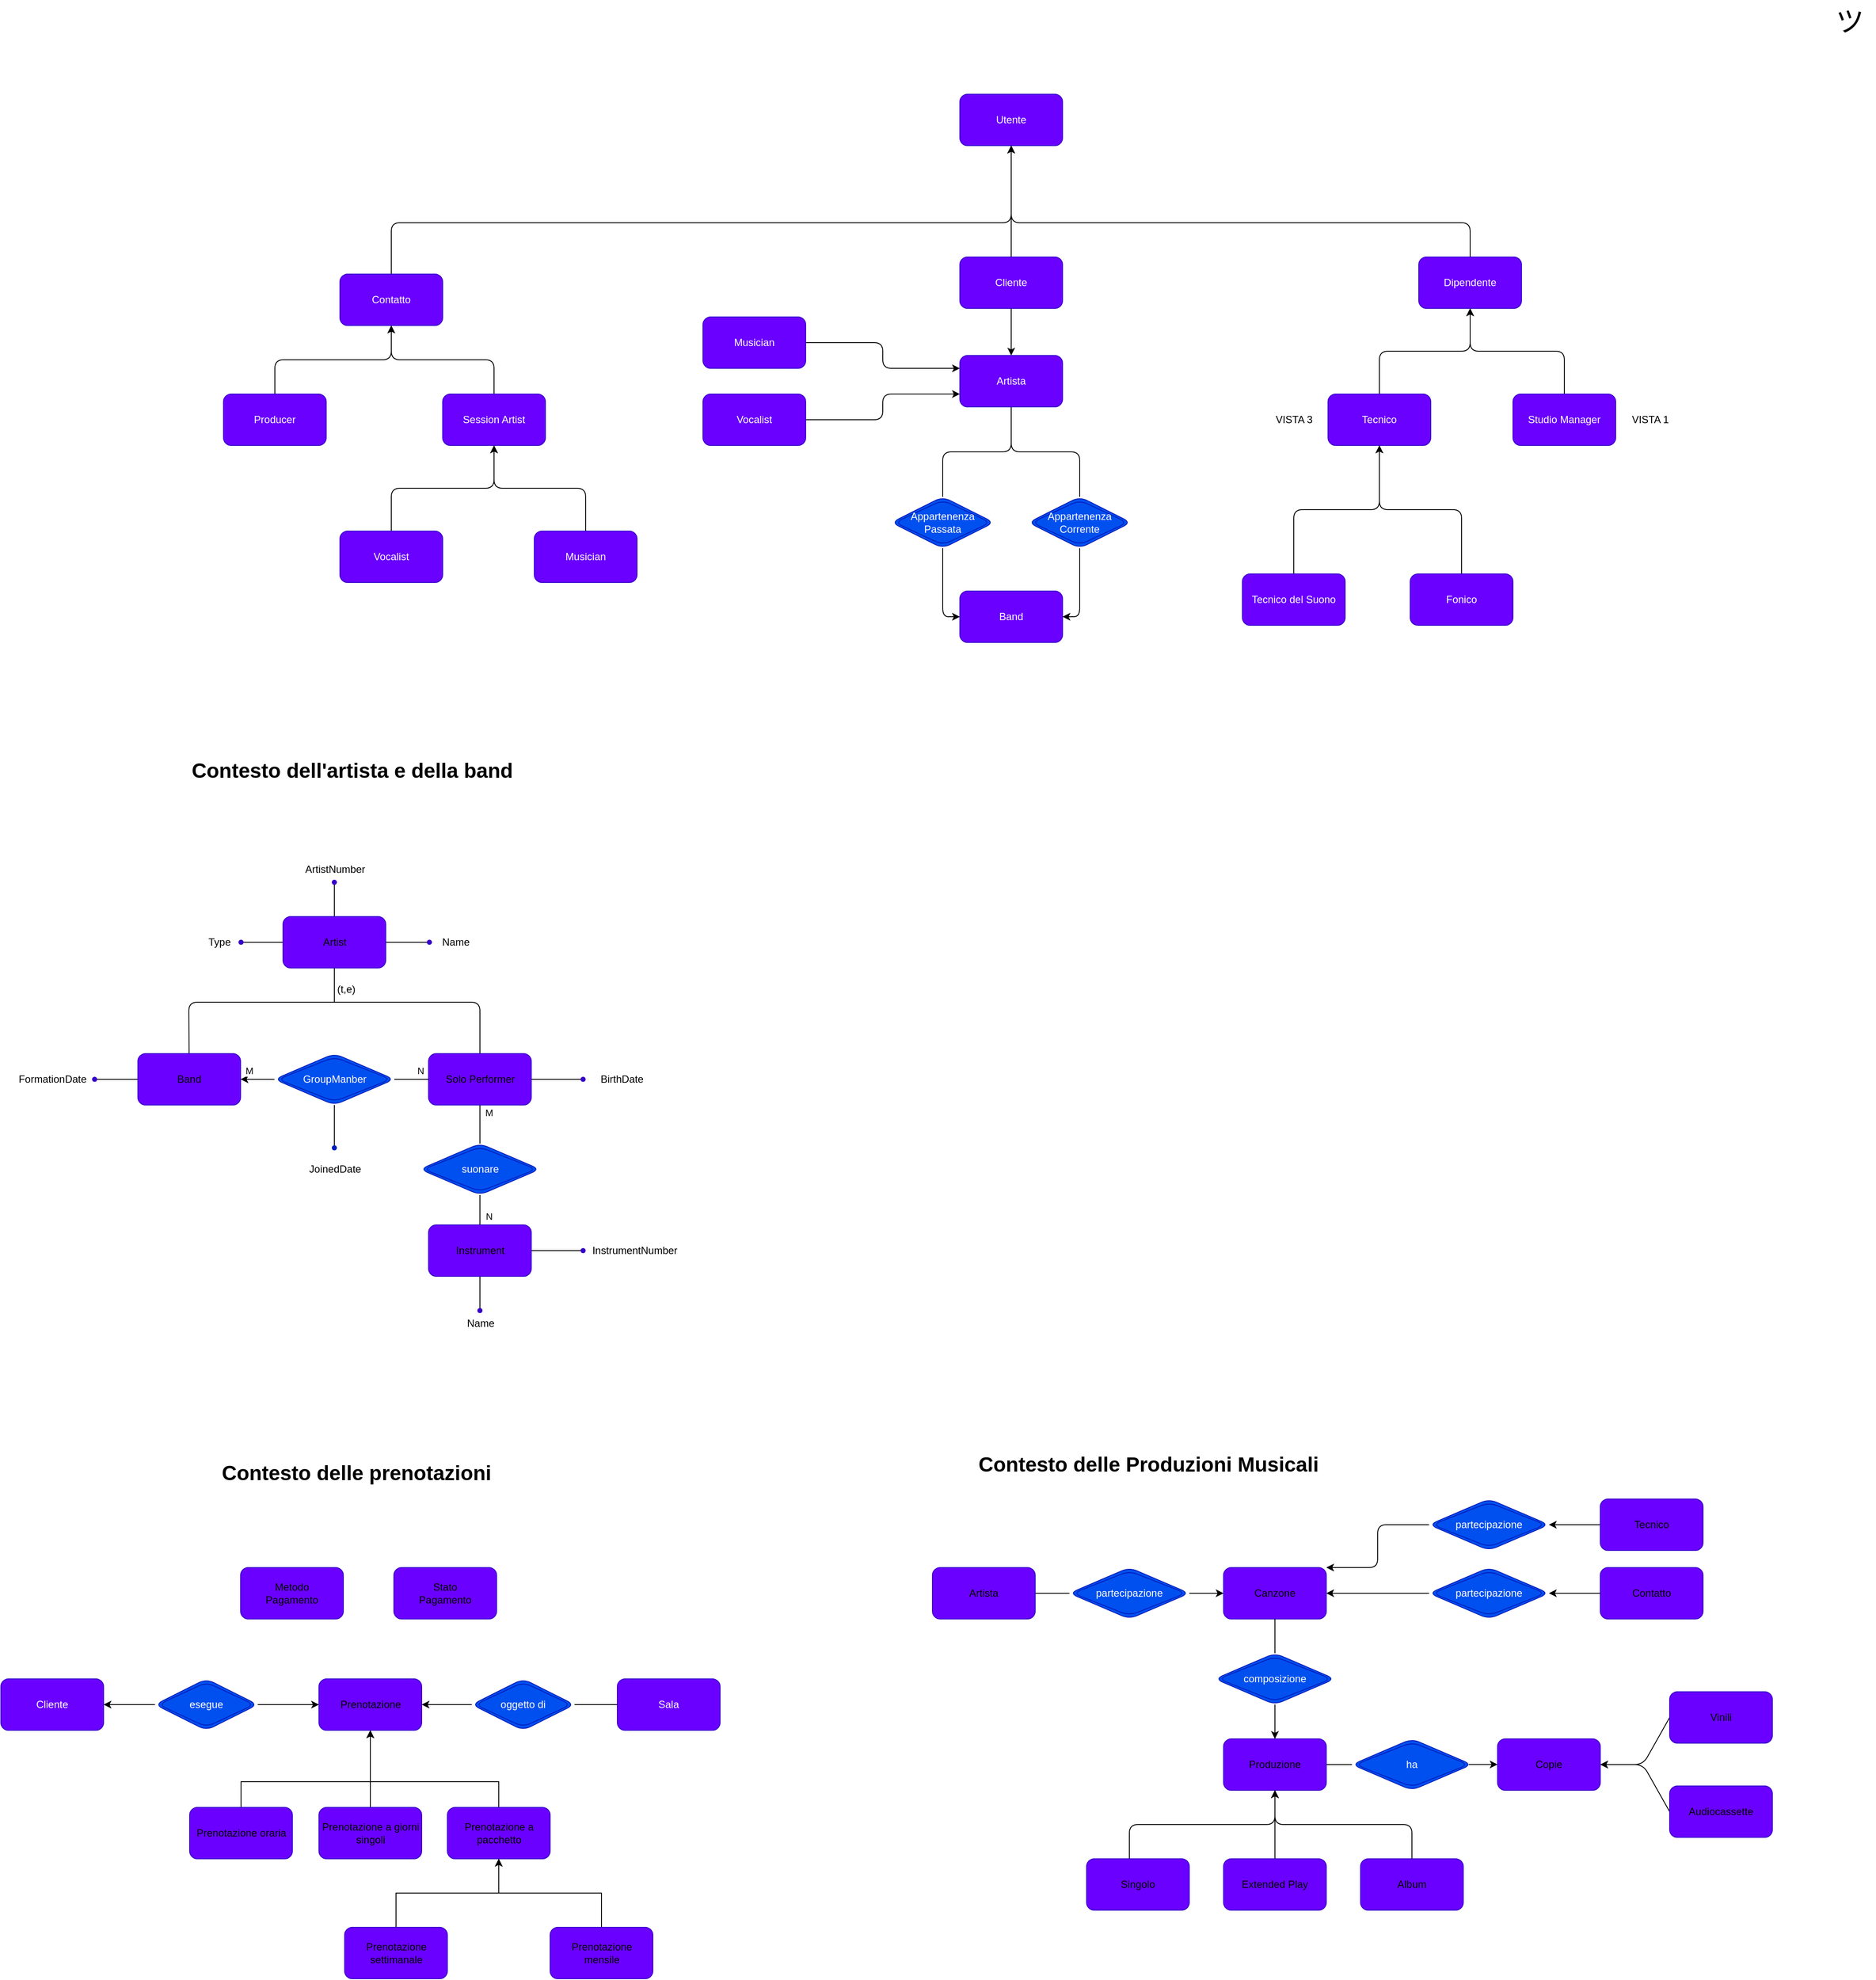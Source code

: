 <mxfile>
    <diagram name="Pagina-1" id="cASJgcRA1GZAY-W6Zr8W">
        <mxGraphModel dx="3501" dy="1636" grid="1" gridSize="10" guides="1" tooltips="1" connect="1" arrows="1" fold="1" page="1" pageScale="1" pageWidth="1169" pageHeight="827" background="none" math="0" shadow="0">
            <root>
                <mxCell id="0"/>
                <mxCell id="1" parent="0"/>
                <mxCell id="iPYovIgnLKDDGat7eZfa-45" style="edgeStyle=orthogonalEdgeStyle;rounded=1;orthogonalLoop=1;jettySize=auto;html=1;entryX=0.5;entryY=1;entryDx=0;entryDy=0;" parent="1" source="iPYovIgnLKDDGat7eZfa-1" target="iPYovIgnLKDDGat7eZfa-22" edge="1">
                    <mxGeometry relative="1" as="geometry"/>
                </mxCell>
                <mxCell id="iPYovIgnLKDDGat7eZfa-1" value="&lt;div&gt;Tecnico&lt;/div&gt;" style="rounded=1;whiteSpace=wrap;html=1;fillColor=#6a00ff;strokeColor=#3700CC;fontColor=#ffffff;" parent="1" vertex="1">
                    <mxGeometry x="530" y="460" width="120" height="60" as="geometry"/>
                </mxCell>
                <mxCell id="iPYovIgnLKDDGat7eZfa-47" style="edgeStyle=orthogonalEdgeStyle;rounded=1;orthogonalLoop=1;jettySize=auto;html=1;entryX=0.5;entryY=1;entryDx=0;entryDy=0;" parent="1" source="iPYovIgnLKDDGat7eZfa-3" target="iPYovIgnLKDDGat7eZfa-1" edge="1">
                    <mxGeometry relative="1" as="geometry"/>
                </mxCell>
                <mxCell id="iPYovIgnLKDDGat7eZfa-3" value="Tecnico del Suono" style="rounded=1;whiteSpace=wrap;html=1;fillColor=#6a00ff;strokeColor=#3700CC;fontColor=#ffffff;" parent="1" vertex="1">
                    <mxGeometry x="430" y="670" width="120" height="60" as="geometry"/>
                </mxCell>
                <mxCell id="iPYovIgnLKDDGat7eZfa-46" style="edgeStyle=orthogonalEdgeStyle;rounded=1;orthogonalLoop=1;jettySize=auto;html=1;entryX=0.5;entryY=1;entryDx=0;entryDy=0;" parent="1" source="iPYovIgnLKDDGat7eZfa-4" target="iPYovIgnLKDDGat7eZfa-1" edge="1">
                    <mxGeometry relative="1" as="geometry"/>
                </mxCell>
                <mxCell id="iPYovIgnLKDDGat7eZfa-4" value="&lt;div&gt;Fonico&lt;/div&gt;" style="rounded=1;whiteSpace=wrap;html=1;fillColor=#6a00ff;strokeColor=#3700CC;fontColor=#ffffff;" parent="1" vertex="1">
                    <mxGeometry x="626" y="670" width="120" height="60" as="geometry"/>
                </mxCell>
                <mxCell id="iPYovIgnLKDDGat7eZfa-5" value="Utente" style="rounded=1;whiteSpace=wrap;html=1;fillColor=#6a00ff;strokeColor=#3700CC;fontColor=#ffffff;" parent="1" vertex="1">
                    <mxGeometry x="100" y="110" width="120" height="60" as="geometry"/>
                </mxCell>
                <mxCell id="iPYovIgnLKDDGat7eZfa-127" style="edgeStyle=orthogonalEdgeStyle;rounded=1;orthogonalLoop=1;jettySize=auto;html=1;entryX=0.5;entryY=1;entryDx=0;entryDy=0;" parent="1" source="iPYovIgnLKDDGat7eZfa-7" target="iPYovIgnLKDDGat7eZfa-125" edge="1">
                    <mxGeometry relative="1" as="geometry"/>
                </mxCell>
                <mxCell id="iPYovIgnLKDDGat7eZfa-7" value="Musician" style="rounded=1;whiteSpace=wrap;html=1;fillColor=#6a00ff;strokeColor=#3700CC;fontColor=#ffffff;" parent="1" vertex="1">
                    <mxGeometry x="-397" y="620" width="120" height="60" as="geometry"/>
                </mxCell>
                <mxCell id="iPYovIgnLKDDGat7eZfa-44" style="edgeStyle=orthogonalEdgeStyle;rounded=1;orthogonalLoop=1;jettySize=auto;html=1;entryX=0.5;entryY=1;entryDx=0;entryDy=0;" parent="1" source="iPYovIgnLKDDGat7eZfa-20" target="iPYovIgnLKDDGat7eZfa-22" edge="1">
                    <mxGeometry relative="1" as="geometry"/>
                </mxCell>
                <mxCell id="iPYovIgnLKDDGat7eZfa-20" value="Studio Manager" style="rounded=1;whiteSpace=wrap;html=1;fillColor=#6a00ff;strokeColor=#3700CC;fontColor=#ffffff;" parent="1" vertex="1">
                    <mxGeometry x="746" y="460" width="120" height="60" as="geometry"/>
                </mxCell>
                <mxCell id="iPYovIgnLKDDGat7eZfa-41" style="edgeStyle=orthogonalEdgeStyle;rounded=1;orthogonalLoop=1;jettySize=auto;html=1;entryX=0.5;entryY=1;entryDx=0;entryDy=0;" parent="1" source="iPYovIgnLKDDGat7eZfa-22" target="iPYovIgnLKDDGat7eZfa-5" edge="1">
                    <mxGeometry relative="1" as="geometry">
                        <Array as="points">
                            <mxPoint x="580" y="260"/>
                            <mxPoint x="160" y="260"/>
                            <mxPoint x="160" y="170"/>
                        </Array>
                    </mxGeometry>
                </mxCell>
                <mxCell id="iPYovIgnLKDDGat7eZfa-22" value="Dipendente" style="rounded=1;whiteSpace=wrap;html=1;fillColor=#6a00ff;strokeColor=#3700CC;fontColor=#ffffff;" parent="1" vertex="1">
                    <mxGeometry x="636" y="300" width="120" height="60" as="geometry"/>
                </mxCell>
                <mxCell id="iPYovIgnLKDDGat7eZfa-116" style="edgeStyle=orthogonalEdgeStyle;rounded=1;orthogonalLoop=1;jettySize=auto;html=1;entryX=0.5;entryY=1;entryDx=0;entryDy=0;" parent="1" source="iPYovIgnLKDDGat7eZfa-23" target="iPYovIgnLKDDGat7eZfa-94" edge="1">
                    <mxGeometry relative="1" as="geometry">
                        <Array as="points">
                            <mxPoint x="-700" y="420"/>
                            <mxPoint x="-564" y="420"/>
                        </Array>
                    </mxGeometry>
                </mxCell>
                <mxCell id="iPYovIgnLKDDGat7eZfa-23" value="Producer" style="rounded=1;whiteSpace=wrap;html=1;fillColor=#6a00ff;strokeColor=#3700CC;fontColor=#ffffff;" parent="1" vertex="1">
                    <mxGeometry x="-760" y="460" width="120" height="60" as="geometry"/>
                </mxCell>
                <mxCell id="iPYovIgnLKDDGat7eZfa-105" style="edgeStyle=orthogonalEdgeStyle;rounded=1;orthogonalLoop=1;jettySize=auto;html=1;" parent="1" source="iPYovIgnLKDDGat7eZfa-58" edge="1">
                    <mxGeometry relative="1" as="geometry">
                        <mxPoint x="160" y="170" as="targetPoint"/>
                    </mxGeometry>
                </mxCell>
                <mxCell id="iPYovIgnLKDDGat7eZfa-145" style="edgeStyle=orthogonalEdgeStyle;rounded=1;orthogonalLoop=1;jettySize=auto;html=1;entryX=0.5;entryY=0;entryDx=0;entryDy=0;" parent="1" source="iPYovIgnLKDDGat7eZfa-58" target="iPYovIgnLKDDGat7eZfa-134" edge="1">
                    <mxGeometry relative="1" as="geometry"/>
                </mxCell>
                <mxCell id="iPYovIgnLKDDGat7eZfa-58" value="Cliente" style="rounded=1;whiteSpace=wrap;html=1;fillColor=#6a00ff;strokeColor=#3700CC;fontColor=#ffffff;" parent="1" vertex="1">
                    <mxGeometry x="100" y="300" width="120" height="60" as="geometry"/>
                </mxCell>
                <mxCell id="iPYovIgnLKDDGat7eZfa-72" value="VISTA 1" style="text;html=1;align=center;verticalAlign=middle;resizable=0;points=[];autosize=1;strokeColor=none;fillColor=none;rounded=1;" parent="1" vertex="1">
                    <mxGeometry x="876" y="475" width="60" height="30" as="geometry"/>
                </mxCell>
                <mxCell id="iPYovIgnLKDDGat7eZfa-74" value="VISTA 3" style="text;html=1;align=center;verticalAlign=middle;resizable=0;points=[];autosize=1;strokeColor=none;fillColor=none;rounded=1;" parent="1" vertex="1">
                    <mxGeometry x="460" y="475" width="60" height="30" as="geometry"/>
                </mxCell>
                <mxCell id="iPYovIgnLKDDGat7eZfa-106" style="edgeStyle=orthogonalEdgeStyle;rounded=1;orthogonalLoop=1;jettySize=auto;html=1;entryX=0.5;entryY=1;entryDx=0;entryDy=0;exitX=0.5;exitY=0;exitDx=0;exitDy=0;" parent="1" source="iPYovIgnLKDDGat7eZfa-94" target="iPYovIgnLKDDGat7eZfa-5" edge="1">
                    <mxGeometry relative="1" as="geometry">
                        <Array as="points">
                            <mxPoint x="-564" y="260"/>
                            <mxPoint x="160" y="260"/>
                        </Array>
                    </mxGeometry>
                </mxCell>
                <mxCell id="iPYovIgnLKDDGat7eZfa-94" value="Contatto" style="rounded=1;whiteSpace=wrap;html=1;fillColor=#6a00ff;strokeColor=#3700CC;fontColor=#ffffff;" parent="1" vertex="1">
                    <mxGeometry x="-624" y="320" width="120" height="60" as="geometry"/>
                </mxCell>
                <mxCell id="iPYovIgnLKDDGat7eZfa-128" style="edgeStyle=orthogonalEdgeStyle;rounded=1;orthogonalLoop=1;jettySize=auto;html=1;entryX=0.5;entryY=1;entryDx=0;entryDy=0;" parent="1" source="iPYovIgnLKDDGat7eZfa-96" target="iPYovIgnLKDDGat7eZfa-125" edge="1">
                    <mxGeometry relative="1" as="geometry"/>
                </mxCell>
                <mxCell id="iPYovIgnLKDDGat7eZfa-96" value="Vocalist" style="rounded=1;whiteSpace=wrap;html=1;fillColor=#6a00ff;strokeColor=#3700CC;fontColor=#ffffff;" parent="1" vertex="1">
                    <mxGeometry x="-624" y="620" width="120" height="60" as="geometry"/>
                </mxCell>
                <mxCell id="iPYovIgnLKDDGat7eZfa-126" style="edgeStyle=orthogonalEdgeStyle;rounded=1;orthogonalLoop=1;jettySize=auto;html=1;entryX=0.5;entryY=1;entryDx=0;entryDy=0;" parent="1" source="iPYovIgnLKDDGat7eZfa-125" target="iPYovIgnLKDDGat7eZfa-94" edge="1">
                    <mxGeometry relative="1" as="geometry">
                        <Array as="points">
                            <mxPoint x="-444" y="420"/>
                            <mxPoint x="-564" y="420"/>
                        </Array>
                    </mxGeometry>
                </mxCell>
                <mxCell id="iPYovIgnLKDDGat7eZfa-125" value="Session Artist" style="rounded=1;whiteSpace=wrap;html=1;fillColor=#6a00ff;strokeColor=#3700CC;fontColor=#ffffff;" parent="1" vertex="1">
                    <mxGeometry x="-504" y="460" width="120" height="60" as="geometry"/>
                </mxCell>
                <mxCell id="zni9r8m3CKPHGTrBn69Q-5" style="edgeStyle=orthogonalEdgeStyle;rounded=1;orthogonalLoop=1;jettySize=auto;html=1;entryX=0;entryY=0.25;entryDx=0;entryDy=0;" parent="1" source="iPYovIgnLKDDGat7eZfa-131" target="iPYovIgnLKDDGat7eZfa-134" edge="1">
                    <mxGeometry relative="1" as="geometry"/>
                </mxCell>
                <mxCell id="iPYovIgnLKDDGat7eZfa-131" value="Musician" style="rounded=1;whiteSpace=wrap;html=1;fillColor=#6a00ff;strokeColor=#3700CC;fontColor=#ffffff;" parent="1" vertex="1">
                    <mxGeometry x="-200" y="370" width="120" height="60" as="geometry"/>
                </mxCell>
                <mxCell id="zni9r8m3CKPHGTrBn69Q-9" style="edgeStyle=orthogonalEdgeStyle;rounded=1;orthogonalLoop=1;jettySize=auto;html=1;exitX=0.5;exitY=1;exitDx=0;exitDy=0;entryX=0.5;entryY=0;entryDx=0;entryDy=0;strokeColor=default;endArrow=none;endFill=0;" parent="1" source="iPYovIgnLKDDGat7eZfa-134" target="iPYovIgnLKDDGat7eZfa-142" edge="1">
                    <mxGeometry relative="1" as="geometry"/>
                </mxCell>
                <mxCell id="zni9r8m3CKPHGTrBn69Q-11" style="edgeStyle=orthogonalEdgeStyle;rounded=1;orthogonalLoop=1;jettySize=auto;html=1;entryX=0.5;entryY=0;entryDx=0;entryDy=0;endArrow=none;endFill=0;" parent="1" source="iPYovIgnLKDDGat7eZfa-134" target="iPYovIgnLKDDGat7eZfa-137" edge="1">
                    <mxGeometry relative="1" as="geometry"/>
                </mxCell>
                <mxCell id="iPYovIgnLKDDGat7eZfa-134" value="Artista" style="rounded=1;whiteSpace=wrap;html=1;fillColor=#6a00ff;strokeColor=#3700CC;fontColor=#ffffff;" parent="1" vertex="1">
                    <mxGeometry x="100" y="415" width="120" height="60" as="geometry"/>
                </mxCell>
                <mxCell id="iPYovIgnLKDDGat7eZfa-136" value="Band" style="rounded=1;whiteSpace=wrap;html=1;fillColor=#6a00ff;strokeColor=#3700CC;fontColor=#ffffff;" parent="1" vertex="1">
                    <mxGeometry x="100" y="690" width="120" height="60" as="geometry"/>
                </mxCell>
                <mxCell id="iPYovIgnLKDDGat7eZfa-139" style="edgeStyle=orthogonalEdgeStyle;rounded=1;orthogonalLoop=1;jettySize=auto;html=1;entryX=1;entryY=0.5;entryDx=0;entryDy=0;" parent="1" source="iPYovIgnLKDDGat7eZfa-137" target="iPYovIgnLKDDGat7eZfa-136" edge="1">
                    <mxGeometry relative="1" as="geometry"/>
                </mxCell>
                <mxCell id="iPYovIgnLKDDGat7eZfa-137" value="Appartenenza Corrente" style="shape=rhombus;double=1;perimeter=rhombusPerimeter;whiteSpace=wrap;html=1;align=center;rounded=1;fillColor=#0050ef;fontColor=#ffffff;strokeColor=#001DBC;" parent="1" vertex="1">
                    <mxGeometry x="180" y="580" width="120" height="60" as="geometry"/>
                </mxCell>
                <mxCell id="iPYovIgnLKDDGat7eZfa-141" style="edgeStyle=orthogonalEdgeStyle;rounded=1;orthogonalLoop=1;jettySize=auto;html=1;entryX=0;entryY=0.5;entryDx=0;entryDy=0;" parent="1" source="iPYovIgnLKDDGat7eZfa-142" target="iPYovIgnLKDDGat7eZfa-136" edge="1">
                    <mxGeometry relative="1" as="geometry">
                        <mxPoint x="80" y="710" as="targetPoint"/>
                    </mxGeometry>
                </mxCell>
                <mxCell id="iPYovIgnLKDDGat7eZfa-142" value="Appartenenza Passata" style="shape=rhombus;double=1;perimeter=rhombusPerimeter;whiteSpace=wrap;html=1;align=center;rounded=1;fillColor=#0050ef;fontColor=#ffffff;strokeColor=#001DBC;" parent="1" vertex="1">
                    <mxGeometry x="20" y="580" width="120" height="60" as="geometry"/>
                </mxCell>
                <mxCell id="zni9r8m3CKPHGTrBn69Q-6" style="edgeStyle=orthogonalEdgeStyle;rounded=1;orthogonalLoop=1;jettySize=auto;html=1;entryX=0;entryY=0.75;entryDx=0;entryDy=0;" parent="1" source="zni9r8m3CKPHGTrBn69Q-2" target="iPYovIgnLKDDGat7eZfa-134" edge="1">
                    <mxGeometry relative="1" as="geometry"/>
                </mxCell>
                <mxCell id="zni9r8m3CKPHGTrBn69Q-2" value="Vocalist" style="rounded=1;whiteSpace=wrap;html=1;fillColor=#6a00ff;strokeColor=#3700CC;fontColor=#ffffff;" parent="1" vertex="1">
                    <mxGeometry x="-200" y="460" width="120" height="60" as="geometry"/>
                </mxCell>
                <mxCell id="196" style="edgeStyle=none;html=1;startArrow=none;startFill=0;endArrow=none;endFill=0;" parent="1" source="179" edge="1">
                    <mxGeometry relative="1" as="geometry">
                        <mxPoint x="-630.5" y="1170" as="targetPoint"/>
                    </mxGeometry>
                </mxCell>
                <mxCell id="373" value="" style="edgeStyle=none;html=1;endArrow=none;endFill=0;" parent="1" source="179" target="372" edge="1">
                    <mxGeometry relative="1" as="geometry"/>
                </mxCell>
                <mxCell id="376" value="" style="edgeStyle=none;html=1;endArrow=none;endFill=0;" parent="1" source="179" target="375" edge="1">
                    <mxGeometry relative="1" as="geometry"/>
                </mxCell>
                <mxCell id="381" value="" style="edgeStyle=none;html=1;endArrow=none;endFill=0;" parent="1" source="179" target="380" edge="1">
                    <mxGeometry relative="1" as="geometry"/>
                </mxCell>
                <mxCell id="179" value="Artist" style="rounded=1;whiteSpace=wrap;html=1;fillColor=#6a00ff;strokeColor=#3700CC;" parent="1" vertex="1">
                    <mxGeometry x="-690.5" y="1070" width="120" height="60" as="geometry"/>
                </mxCell>
                <mxCell id="193" style="edgeStyle=none;html=1;startArrow=none;startFill=0;endArrow=none;endFill=0;entryX=0.5;entryY=0;entryDx=0;entryDy=0;" parent="1" source="180" target="181" edge="1">
                    <mxGeometry relative="1" as="geometry">
                        <mxPoint x="-430.5" y="1170" as="targetPoint"/>
                        <Array as="points">
                            <mxPoint x="-800.5" y="1170"/>
                            <mxPoint x="-630.5" y="1170"/>
                            <mxPoint x="-460.5" y="1170"/>
                        </Array>
                    </mxGeometry>
                </mxCell>
                <mxCell id="200" value="" style="edgeStyle=none;html=1;startArrow=none;startFill=0;endArrow=none;endFill=0;" parent="1" source="180" target="199" edge="1">
                    <mxGeometry relative="1" as="geometry"/>
                </mxCell>
                <mxCell id="180" value="Band" style="rounded=1;whiteSpace=wrap;html=1;fillColor=#6a00ff;strokeColor=#3700CC;" parent="1" vertex="1">
                    <mxGeometry x="-860" y="1230" width="120" height="60" as="geometry"/>
                </mxCell>
                <mxCell id="206" value="" style="edgeStyle=none;html=1;startArrow=none;startFill=0;endArrow=none;endFill=0;" parent="1" source="181" target="205" edge="1">
                    <mxGeometry relative="1" as="geometry"/>
                </mxCell>
                <mxCell id="209" style="edgeStyle=none;html=1;entryX=0.5;entryY=0;entryDx=0;entryDy=0;startArrow=none;startFill=0;endArrow=none;endFill=0;" parent="1" source="181" target="208" edge="1">
                    <mxGeometry relative="1" as="geometry"/>
                </mxCell>
                <mxCell id="365" value="M" style="edgeLabel;html=1;align=center;verticalAlign=middle;resizable=0;points=[];" parent="209" connectable="0" vertex="1">
                    <mxGeometry x="-0.613" y="-2" relative="1" as="geometry">
                        <mxPoint x="12" as="offset"/>
                    </mxGeometry>
                </mxCell>
                <mxCell id="181" value="Solo Performer" style="rounded=1;whiteSpace=wrap;html=1;fillColor=#6a00ff;strokeColor=#3700CC;" parent="1" vertex="1">
                    <mxGeometry x="-520.5" y="1230" width="120" height="60" as="geometry"/>
                </mxCell>
                <mxCell id="184" value="" style="edgeStyle=none;html=1;" parent="1" source="182" target="180" edge="1">
                    <mxGeometry relative="1" as="geometry"/>
                </mxCell>
                <mxCell id="354" value="M" style="edgeLabel;html=1;align=center;verticalAlign=middle;resizable=0;points=[];" parent="184" connectable="0" vertex="1">
                    <mxGeometry x="0.413" relative="1" as="geometry">
                        <mxPoint x="-2" y="-10" as="offset"/>
                    </mxGeometry>
                </mxCell>
                <mxCell id="189" value="" style="edgeStyle=none;html=1;startArrow=none;startFill=0;endArrow=none;endFill=0;" parent="1" source="182" target="181" edge="1">
                    <mxGeometry relative="1" as="geometry"/>
                </mxCell>
                <mxCell id="355" value="N" style="edgeLabel;html=1;align=center;verticalAlign=middle;resizable=0;points=[];" parent="189" connectable="0" vertex="1">
                    <mxGeometry x="0.169" relative="1" as="geometry">
                        <mxPoint x="7" y="-10" as="offset"/>
                    </mxGeometry>
                </mxCell>
                <mxCell id="203" value="" style="edgeStyle=none;html=1;startArrow=none;startFill=0;endArrow=none;endFill=0;" parent="1" source="182" target="202" edge="1">
                    <mxGeometry relative="1" as="geometry"/>
                </mxCell>
                <mxCell id="182" value="GroupManber" style="shape=rhombus;double=1;perimeter=rhombusPerimeter;whiteSpace=wrap;html=1;align=center;rounded=1;fillColor=#0050ef;fontColor=#ffffff;strokeColor=#001DBC;" parent="1" vertex="1">
                    <mxGeometry x="-700.5" y="1230" width="140" height="60" as="geometry"/>
                </mxCell>
                <mxCell id="199" value="" style="shape=waypoint;size=6;pointerEvents=1;points=[];fillColor=#6a00ff;resizable=0;rotatable=0;perimeter=centerPerimeter;snapToPoint=1;strokeColor=#3700CC;rounded=1;" parent="1" vertex="1">
                    <mxGeometry x="-920.5" y="1250" width="20" height="20" as="geometry"/>
                </mxCell>
                <mxCell id="201" value="FormationDate" style="text;html=1;align=center;verticalAlign=middle;resizable=0;points=[];autosize=1;strokeColor=none;fillColor=none;" parent="1" vertex="1">
                    <mxGeometry x="-1010" y="1245" width="100" height="30" as="geometry"/>
                </mxCell>
                <mxCell id="202" value="" style="shape=waypoint;size=6;pointerEvents=1;points=[];fillColor=#0050ef;resizable=0;rotatable=0;perimeter=centerPerimeter;snapToPoint=1;strokeColor=#001DBC;fontColor=#ffffff;rounded=1;" parent="1" vertex="1">
                    <mxGeometry x="-640.5" y="1330" width="20" height="20" as="geometry"/>
                </mxCell>
                <mxCell id="204" value="JoinedDate" style="text;html=1;align=center;verticalAlign=middle;resizable=0;points=[];autosize=1;strokeColor=none;fillColor=none;" parent="1" vertex="1">
                    <mxGeometry x="-670.5" y="1350" width="80" height="30" as="geometry"/>
                </mxCell>
                <mxCell id="205" value="" style="shape=waypoint;size=6;pointerEvents=1;points=[];fillColor=#6a00ff;resizable=0;rotatable=0;perimeter=centerPerimeter;snapToPoint=1;strokeColor=#3700CC;rounded=1;" parent="1" vertex="1">
                    <mxGeometry x="-350" y="1250" width="20" height="20" as="geometry"/>
                </mxCell>
                <mxCell id="207" value="BirthDate" style="text;html=1;align=center;verticalAlign=middle;resizable=0;points=[];autosize=1;strokeColor=none;fillColor=none;" parent="1" vertex="1">
                    <mxGeometry x="-330" y="1245" width="70" height="30" as="geometry"/>
                </mxCell>
                <mxCell id="211" value="" style="edgeStyle=none;html=1;startArrow=none;startFill=0;endArrow=none;endFill=0;" parent="1" source="208" target="210" edge="1">
                    <mxGeometry relative="1" as="geometry"/>
                </mxCell>
                <mxCell id="366" value="N" style="edgeLabel;html=1;align=center;verticalAlign=middle;resizable=0;points=[];" parent="211" connectable="0" vertex="1">
                    <mxGeometry x="-0.385" y="-2" relative="1" as="geometry">
                        <mxPoint x="12" y="14" as="offset"/>
                    </mxGeometry>
                </mxCell>
                <mxCell id="208" value="suonare" style="shape=rhombus;double=1;perimeter=rhombusPerimeter;whiteSpace=wrap;html=1;align=center;rounded=1;fillColor=#0050ef;fontColor=#ffffff;strokeColor=#001DBC;" parent="1" vertex="1">
                    <mxGeometry x="-530.5" y="1335" width="140" height="60" as="geometry"/>
                </mxCell>
                <mxCell id="215" value="" style="edgeStyle=none;html=1;startArrow=none;startFill=0;endArrow=none;endFill=0;" parent="1" source="210" target="214" edge="1">
                    <mxGeometry relative="1" as="geometry"/>
                </mxCell>
                <mxCell id="218" value="" style="edgeStyle=none;html=1;startArrow=none;startFill=0;endArrow=none;endFill=0;" parent="1" source="210" target="217" edge="1">
                    <mxGeometry relative="1" as="geometry"/>
                </mxCell>
                <mxCell id="210" value="Instrument" style="rounded=1;whiteSpace=wrap;html=1;fillColor=#6a00ff;strokeColor=#3700CC;" parent="1" vertex="1">
                    <mxGeometry x="-520.5" y="1430" width="120" height="60" as="geometry"/>
                </mxCell>
                <mxCell id="214" value="" style="shape=waypoint;size=6;pointerEvents=1;points=[];fillColor=#6a00ff;resizable=0;rotatable=0;perimeter=centerPerimeter;snapToPoint=1;strokeColor=#3700CC;rounded=1;" parent="1" vertex="1">
                    <mxGeometry x="-470.5" y="1520" width="20" height="20" as="geometry"/>
                </mxCell>
                <mxCell id="216" value="Name" style="text;html=1;align=center;verticalAlign=middle;resizable=0;points=[];autosize=1;strokeColor=none;fillColor=none;" parent="1" vertex="1">
                    <mxGeometry x="-490.5" y="1530" width="60" height="30" as="geometry"/>
                </mxCell>
                <mxCell id="217" value="" style="shape=waypoint;size=6;pointerEvents=1;points=[];fillColor=#6a00ff;resizable=0;rotatable=0;perimeter=centerPerimeter;snapToPoint=1;strokeColor=#3700CC;rounded=1;" parent="1" vertex="1">
                    <mxGeometry x="-350" y="1450" width="20" height="20" as="geometry"/>
                </mxCell>
                <mxCell id="264" value="InstrumentNumber" style="text;html=1;align=center;verticalAlign=middle;resizable=0;points=[];autosize=1;strokeColor=none;fillColor=none;" parent="1" vertex="1">
                    <mxGeometry x="-340" y="1445" width="120" height="30" as="geometry"/>
                </mxCell>
                <mxCell id="270" style="html=1;startArrow=none;startFill=0;endArrow=none;endFill=0;entryX=0.5;entryY=0;entryDx=0;entryDy=0;" parent="1" target="181" edge="1">
                    <mxGeometry relative="1" as="geometry">
                        <mxPoint x="-460.5" y="1230" as="targetPoint"/>
                        <mxPoint x="-460" y="1230" as="sourcePoint"/>
                    </mxGeometry>
                </mxCell>
                <mxCell id="301" style="edgeStyle=orthogonalEdgeStyle;rounded=0;html=1;endArrow=classic;endFill=1;" parent="1" source="302" edge="1">
                    <mxGeometry relative="1" as="geometry">
                        <mxPoint x="-588.5" y="2020" as="targetPoint"/>
                        <Array as="points">
                            <mxPoint x="-739" y="2080"/>
                            <mxPoint x="-588" y="2080"/>
                        </Array>
                    </mxGeometry>
                </mxCell>
                <mxCell id="302" value="Prenotazione oraria" style="rounded=1;whiteSpace=wrap;html=1;fillColor=#6a00ff;strokeColor=#3700CC;" parent="1" vertex="1">
                    <mxGeometry x="-799.5" y="2110" width="120" height="60" as="geometry"/>
                </mxCell>
                <mxCell id="303" style="edgeStyle=orthogonalEdgeStyle;rounded=0;html=1;entryX=0.5;entryY=1;entryDx=0;entryDy=0;endArrow=classic;endFill=1;" parent="1" source="304" target="300" edge="1">
                    <mxGeometry relative="1" as="geometry"/>
                </mxCell>
                <mxCell id="304" value="Prenotazione a giorni singoli" style="rounded=1;whiteSpace=wrap;html=1;fillColor=#6a00ff;strokeColor=#3700CC;" parent="1" vertex="1">
                    <mxGeometry x="-648.5" y="2110" width="120" height="60" as="geometry"/>
                </mxCell>
                <mxCell id="305" style="edgeStyle=orthogonalEdgeStyle;rounded=0;html=1;endArrow=classic;endFill=1;" parent="1" source="306" edge="1">
                    <mxGeometry relative="1" as="geometry">
                        <mxPoint x="-588.5" y="2020" as="targetPoint"/>
                        <Array as="points">
                            <mxPoint x="-438.5" y="2080"/>
                            <mxPoint x="-588.5" y="2080"/>
                        </Array>
                    </mxGeometry>
                </mxCell>
                <mxCell id="306" value="Prenotazione a pacchetto" style="rounded=1;whiteSpace=wrap;html=1;fillColor=#6a00ff;strokeColor=#3700CC;" parent="1" vertex="1">
                    <mxGeometry x="-498.5" y="2110" width="120" height="60" as="geometry"/>
                </mxCell>
                <mxCell id="307" style="edgeStyle=orthogonalEdgeStyle;rounded=0;html=1;entryX=0.5;entryY=1;entryDx=0;entryDy=0;endArrow=classic;endFill=1;" parent="1" source="308" target="306" edge="1">
                    <mxGeometry relative="1" as="geometry"/>
                </mxCell>
                <mxCell id="308" value="Prenotazione&lt;br&gt;settimanale" style="rounded=1;whiteSpace=wrap;html=1;fillColor=#6a00ff;strokeColor=#3700CC;" parent="1" vertex="1">
                    <mxGeometry x="-618.5" y="2250" width="120" height="60" as="geometry"/>
                </mxCell>
                <mxCell id="309" style="edgeStyle=orthogonalEdgeStyle;rounded=0;html=1;entryX=0.5;entryY=1;entryDx=0;entryDy=0;endArrow=classic;endFill=1;" parent="1" source="310" target="306" edge="1">
                    <mxGeometry relative="1" as="geometry"/>
                </mxCell>
                <mxCell id="310" value="Prenotazione&lt;br&gt;mensile" style="rounded=1;whiteSpace=wrap;html=1;fillColor=#6a00ff;strokeColor=#3700CC;" parent="1" vertex="1">
                    <mxGeometry x="-378.5" y="2250" width="120" height="60" as="geometry"/>
                </mxCell>
                <mxCell id="311" value="Cliente" style="rounded=1;whiteSpace=wrap;html=1;fillColor=#6a00ff;strokeColor=#3700CC;fontColor=#ffffff;" parent="1" vertex="1">
                    <mxGeometry x="-1020" y="1960" width="120" height="60" as="geometry"/>
                </mxCell>
                <mxCell id="312" value="" style="edgeStyle=orthogonalEdgeStyle;html=1;" parent="1" source="314" target="311" edge="1">
                    <mxGeometry relative="1" as="geometry"/>
                </mxCell>
                <mxCell id="313" value="" style="edgeStyle=orthogonalEdgeStyle;html=1;" parent="1" source="314" target="300" edge="1">
                    <mxGeometry relative="1" as="geometry"/>
                </mxCell>
                <mxCell id="314" value="esegue" style="shape=rhombus;double=1;perimeter=rhombusPerimeter;whiteSpace=wrap;html=1;align=center;rounded=1;fillColor=#0050ef;fontColor=#ffffff;strokeColor=#001DBC;" parent="1" vertex="1">
                    <mxGeometry x="-840" y="1960" width="120" height="60" as="geometry"/>
                </mxCell>
                <mxCell id="300" value="Prenotazione" style="rounded=1;whiteSpace=wrap;html=1;fillColor=#6a00ff;strokeColor=#3700CC;" parent="1" vertex="1">
                    <mxGeometry x="-648.5" y="1960" width="120" height="60" as="geometry"/>
                </mxCell>
                <mxCell id="319" style="edgeStyle=orthogonalEdgeStyle;rounded=1;orthogonalLoop=1;jettySize=auto;html=1;entryX=0.5;entryY=1;entryDx=0;entryDy=0;endArrow=none;endFill=0;" parent="1" source="329" target="346" edge="1">
                    <mxGeometry relative="1" as="geometry"/>
                </mxCell>
                <mxCell id="320" style="edgeStyle=none;html=1;exitX=0;exitY=0.5;exitDx=0;exitDy=0;entryX=1;entryY=0.5;entryDx=0;entryDy=0;" parent="1" source="323" target="344" edge="1">
                    <mxGeometry relative="1" as="geometry">
                        <Array as="points">
                            <mxPoint x="608" y="1860"/>
                        </Array>
                    </mxGeometry>
                </mxCell>
                <mxCell id="321" style="edgeStyle=none;html=1;entryX=1;entryY=0.5;entryDx=0;entryDy=0;" parent="1" source="325" target="326" edge="1">
                    <mxGeometry relative="1" as="geometry"/>
                </mxCell>
                <mxCell id="322" value="Contatto" style="rounded=1;whiteSpace=wrap;html=1;fillColor=#6a00ff;strokeColor=#3700CC;" parent="1" vertex="1">
                    <mxGeometry x="848" y="1830" width="120" height="60" as="geometry"/>
                </mxCell>
                <mxCell id="323" value="partecipazione" style="shape=rhombus;double=1;perimeter=rhombusPerimeter;whiteSpace=wrap;html=1;align=center;rounded=1;fillColor=#0050ef;fontColor=#ffffff;strokeColor=#001DBC;" parent="1" vertex="1">
                    <mxGeometry x="648" y="1830" width="140" height="60" as="geometry"/>
                </mxCell>
                <mxCell id="324" style="edgeStyle=orthogonalEdgeStyle;html=1;exitX=0;exitY=0.5;exitDx=0;exitDy=0;entryX=1;entryY=0;entryDx=0;entryDy=0;rounded=1;" parent="1" source="326" target="344" edge="1">
                    <mxGeometry relative="1" as="geometry">
                        <Array as="points">
                            <mxPoint x="588" y="1780"/>
                            <mxPoint x="588" y="1830"/>
                        </Array>
                    </mxGeometry>
                </mxCell>
                <mxCell id="325" value="Tecnico" style="rounded=1;whiteSpace=wrap;html=1;fillColor=#6a00ff;strokeColor=#3700CC;" parent="1" vertex="1">
                    <mxGeometry x="848" y="1750" width="120" height="60" as="geometry"/>
                </mxCell>
                <mxCell id="326" value="partecipazione" style="shape=rhombus;double=1;perimeter=rhombusPerimeter;whiteSpace=wrap;html=1;align=center;rounded=1;fillColor=#0050ef;fontColor=#ffffff;strokeColor=#001DBC;" parent="1" vertex="1">
                    <mxGeometry x="648" y="1750" width="140" height="60" as="geometry"/>
                </mxCell>
                <mxCell id="327" style="edgeStyle=none;html=1;entryX=0;entryY=0.5;entryDx=0;entryDy=0;startArrow=none;startFill=0;endArrow=none;endFill=0;" parent="1" source="329" target="350" edge="1">
                    <mxGeometry relative="1" as="geometry"/>
                </mxCell>
                <mxCell id="328" value="" style="edgeStyle=none;html=1;startArrow=classic;startFill=1;endArrow=none;endFill=0;" parent="1" source="329" target="346" edge="1">
                    <mxGeometry relative="1" as="geometry"/>
                </mxCell>
                <mxCell id="329" value="Produzione" style="rounded=1;whiteSpace=wrap;html=1;fillColor=#6a00ff;strokeColor=#3700CC;" parent="1" vertex="1">
                    <mxGeometry x="408" y="2030" width="120" height="60" as="geometry"/>
                </mxCell>
                <mxCell id="330" style="edgeStyle=none;html=1;entryX=0;entryY=0.5;entryDx=0;entryDy=0;startArrow=classic;startFill=1;endArrow=none;endFill=0;" parent="1" source="333" target="334" edge="1">
                    <mxGeometry relative="1" as="geometry">
                        <Array as="points">
                            <mxPoint x="898" y="2060"/>
                        </Array>
                    </mxGeometry>
                </mxCell>
                <mxCell id="331" style="edgeStyle=none;html=1;entryX=0;entryY=0.5;entryDx=0;entryDy=0;startArrow=classic;startFill=1;endArrow=none;endFill=0;" parent="1" source="333" target="335" edge="1">
                    <mxGeometry relative="1" as="geometry">
                        <Array as="points">
                            <mxPoint x="898" y="2060"/>
                        </Array>
                    </mxGeometry>
                </mxCell>
                <mxCell id="332" style="edgeStyle=none;html=1;entryX=0.974;entryY=0.497;entryDx=0;entryDy=0;entryPerimeter=0;startArrow=classic;startFill=1;endArrow=none;endFill=0;" parent="1" source="333" target="350" edge="1">
                    <mxGeometry relative="1" as="geometry"/>
                </mxCell>
                <mxCell id="333" value="Copie" style="rounded=1;whiteSpace=wrap;html=1;fillColor=#6a00ff;strokeColor=#3700CC;" parent="1" vertex="1">
                    <mxGeometry x="728" y="2030" width="120" height="60" as="geometry"/>
                </mxCell>
                <mxCell id="334" value="Vinili" style="rounded=1;whiteSpace=wrap;html=1;fillColor=#6a00ff;strokeColor=#3700CC;" parent="1" vertex="1">
                    <mxGeometry x="929" y="1975" width="120" height="60" as="geometry"/>
                </mxCell>
                <mxCell id="335" value="Audiocassette" style="rounded=1;whiteSpace=wrap;html=1;fillColor=#6a00ff;strokeColor=#3700CC;" parent="1" vertex="1">
                    <mxGeometry x="929" y="2085" width="120" height="60" as="geometry"/>
                </mxCell>
                <mxCell id="336" style="edgeStyle=orthogonalEdgeStyle;rounded=1;orthogonalLoop=1;jettySize=auto;html=1;entryX=0.5;entryY=1;entryDx=0;entryDy=0;" parent="1" source="337" target="329" edge="1">
                    <mxGeometry relative="1" as="geometry">
                        <Array as="points">
                            <mxPoint x="298" y="2130"/>
                            <mxPoint x="468" y="2130"/>
                        </Array>
                    </mxGeometry>
                </mxCell>
                <mxCell id="337" value="Singolo" style="rounded=1;whiteSpace=wrap;html=1;fillColor=#6a00ff;strokeColor=#3700CC;" parent="1" vertex="1">
                    <mxGeometry x="248" y="2170" width="120" height="60" as="geometry"/>
                </mxCell>
                <mxCell id="338" style="edgeStyle=orthogonalEdgeStyle;rounded=1;orthogonalLoop=1;jettySize=auto;html=1;entryX=0.5;entryY=1;entryDx=0;entryDy=0;" parent="1" source="339" target="329" edge="1">
                    <mxGeometry relative="1" as="geometry">
                        <Array as="points">
                            <mxPoint x="628" y="2130"/>
                            <mxPoint x="468" y="2130"/>
                        </Array>
                    </mxGeometry>
                </mxCell>
                <mxCell id="339" value="Album" style="rounded=1;whiteSpace=wrap;html=1;fillColor=#6a00ff;strokeColor=#3700CC;" parent="1" vertex="1">
                    <mxGeometry x="568" y="2170" width="120" height="60" as="geometry"/>
                </mxCell>
                <mxCell id="340" style="edgeStyle=orthogonalEdgeStyle;rounded=1;orthogonalLoop=1;jettySize=auto;html=1;entryX=0.5;entryY=1;entryDx=0;entryDy=0;" parent="1" source="341" target="329" edge="1">
                    <mxGeometry relative="1" as="geometry">
                        <mxPoint x="468" y="2100" as="targetPoint"/>
                    </mxGeometry>
                </mxCell>
                <mxCell id="341" value="Extended Play" style="rounded=1;whiteSpace=wrap;html=1;fillColor=#6a00ff;strokeColor=#3700CC;" parent="1" vertex="1">
                    <mxGeometry x="408" y="2170" width="120" height="60" as="geometry"/>
                </mxCell>
                <mxCell id="342" style="edgeStyle=orthogonalEdgeStyle;rounded=1;orthogonalLoop=1;jettySize=auto;html=1;entryX=0;entryY=0.5;entryDx=0;entryDy=0;endArrow=none;endFill=0;" parent="1" source="343" target="348" edge="1">
                    <mxGeometry relative="1" as="geometry"/>
                </mxCell>
                <mxCell id="343" value="Artista" style="rounded=1;whiteSpace=wrap;html=1;fillColor=#6a00ff;strokeColor=#3700CC;" parent="1" vertex="1">
                    <mxGeometry x="68" y="1830" width="120" height="60" as="geometry"/>
                </mxCell>
                <mxCell id="344" value="Canzone" style="rounded=1;whiteSpace=wrap;html=1;fillColor=#6a00ff;strokeColor=#3700CC;" parent="1" vertex="1">
                    <mxGeometry x="408" y="1830" width="120" height="60" as="geometry"/>
                </mxCell>
                <mxCell id="345" style="edgeStyle=orthogonalEdgeStyle;rounded=1;orthogonalLoop=1;jettySize=auto;html=1;entryX=0.5;entryY=1;entryDx=0;entryDy=0;endArrow=none;endFill=0;" parent="1" source="346" target="344" edge="1">
                    <mxGeometry relative="1" as="geometry"/>
                </mxCell>
                <mxCell id="346" value="composizione" style="shape=rhombus;double=1;perimeter=rhombusPerimeter;whiteSpace=wrap;html=1;align=center;rounded=1;fillColor=#0050ef;fontColor=#ffffff;strokeColor=#001DBC;" parent="1" vertex="1">
                    <mxGeometry x="398" y="1930" width="140" height="60" as="geometry"/>
                </mxCell>
                <mxCell id="347" style="edgeStyle=orthogonalEdgeStyle;rounded=1;orthogonalLoop=1;jettySize=auto;html=1;entryX=0;entryY=0.5;entryDx=0;entryDy=0;" parent="1" source="348" target="344" edge="1">
                    <mxGeometry relative="1" as="geometry"/>
                </mxCell>
                <mxCell id="348" value="partecipazione" style="shape=rhombus;double=1;perimeter=rhombusPerimeter;whiteSpace=wrap;html=1;align=center;rounded=1;fillColor=#0050ef;fontColor=#ffffff;strokeColor=#001DBC;" parent="1" vertex="1">
                    <mxGeometry x="228" y="1830" width="140" height="60" as="geometry"/>
                </mxCell>
                <mxCell id="349" style="edgeStyle=elbowEdgeStyle;html=1;entryX=1;entryY=0.5;entryDx=0;entryDy=0;rounded=1;" parent="1" source="322" target="323" edge="1">
                    <mxGeometry relative="1" as="geometry"/>
                </mxCell>
                <mxCell id="350" value="ha" style="shape=rhombus;double=1;perimeter=rhombusPerimeter;whiteSpace=wrap;html=1;align=center;rounded=1;fillColor=#0050ef;fontColor=#ffffff;strokeColor=#001DBC;" parent="1" vertex="1">
                    <mxGeometry x="558" y="2030" width="140" height="60" as="geometry"/>
                </mxCell>
                <mxCell id="363" value="(t,e)" style="text;html=1;align=center;verticalAlign=middle;resizable=0;points=[];autosize=1;strokeColor=none;fillColor=none;" parent="1" vertex="1">
                    <mxGeometry x="-637" y="1140" width="40" height="30" as="geometry"/>
                </mxCell>
                <mxCell id="372" value="" style="shape=waypoint;sketch=0;size=6;pointerEvents=1;points=[];fillColor=#6a00ff;resizable=0;rotatable=0;perimeter=centerPerimeter;snapToPoint=1;strokeColor=#3700CC;rounded=1;gradientColor=#FF6666;" parent="1" vertex="1">
                    <mxGeometry x="-640.5" y="1020" width="20" height="20" as="geometry"/>
                </mxCell>
                <mxCell id="374" value="ArtistNumber" style="text;html=1;align=center;verticalAlign=middle;resizable=0;points=[];autosize=1;strokeColor=none;fillColor=none;gradientColor=none;" parent="1" vertex="1">
                    <mxGeometry x="-675.5" y="1000" width="90" height="30" as="geometry"/>
                </mxCell>
                <mxCell id="375" value="" style="shape=waypoint;sketch=0;size=6;pointerEvents=1;points=[];fillColor=#6a00ff;resizable=0;rotatable=0;perimeter=centerPerimeter;snapToPoint=1;strokeColor=#3700CC;rounded=1;" parent="1" vertex="1">
                    <mxGeometry x="-749.5" y="1090" width="20" height="20" as="geometry"/>
                </mxCell>
                <mxCell id="378" value="Type" style="text;html=1;align=center;verticalAlign=middle;resizable=0;points=[];autosize=1;strokeColor=none;fillColor=none;" parent="1" vertex="1">
                    <mxGeometry x="-790" y="1085" width="50" height="30" as="geometry"/>
                </mxCell>
                <mxCell id="379" value="Name" style="text;html=1;align=center;verticalAlign=middle;resizable=0;points=[];autosize=1;strokeColor=none;fillColor=none;" parent="1" vertex="1">
                    <mxGeometry x="-519.5" y="1085" width="60" height="30" as="geometry"/>
                </mxCell>
                <mxCell id="380" value="" style="shape=waypoint;sketch=0;size=6;pointerEvents=1;points=[];fillColor=#6a00ff;resizable=0;rotatable=0;perimeter=centerPerimeter;snapToPoint=1;strokeColor=#3700CC;rounded=1;" parent="1" vertex="1">
                    <mxGeometry x="-529.5" y="1090" width="20" height="20" as="geometry"/>
                </mxCell>
                <mxCell id="383" value="Contesto dell'artista e della band" style="text;strokeColor=none;fillColor=none;html=1;fontSize=24;fontStyle=1;verticalAlign=middle;align=center;" parent="1" vertex="1">
                    <mxGeometry x="-818.25" y="880" width="415.5" height="40" as="geometry"/>
                </mxCell>
                <mxCell id="385" value="Contesto delle prenotazioni" style="text;strokeColor=none;fillColor=none;html=1;fontSize=24;fontStyle=1;verticalAlign=middle;align=center;" parent="1" vertex="1">
                    <mxGeometry x="-812.5" y="1700" width="415.5" height="40" as="geometry"/>
                </mxCell>
                <mxCell id="386" value="Contesto delle Produzioni Musicali" style="text;strokeColor=none;fillColor=none;html=1;fontSize=24;fontStyle=1;verticalAlign=middle;align=center;" parent="1" vertex="1">
                    <mxGeometry x="112.5" y="1690" width="415.5" height="40" as="geometry"/>
                </mxCell>
                <mxCell id="387" value="&lt;font style=&quot;font-size: 33px;&quot;&gt;ツ&lt;/font&gt;" style="text;html=1;align=center;verticalAlign=middle;resizable=0;points=[];autosize=1;strokeColor=none;fillColor=none;" vertex="1" parent="1">
                    <mxGeometry x="1109" width="60" height="50" as="geometry"/>
                </mxCell>
                <mxCell id="390" value="Sala" style="rounded=1;whiteSpace=wrap;html=1;fillColor=#6a00ff;strokeColor=#3700CC;fontColor=#ffffff;" vertex="1" parent="1">
                    <mxGeometry x="-300" y="1960" width="120" height="60" as="geometry"/>
                </mxCell>
                <mxCell id="394" style="edgeStyle=none;html=1;entryX=1;entryY=0.5;entryDx=0;entryDy=0;" edge="1" parent="1" source="393" target="300">
                    <mxGeometry relative="1" as="geometry"/>
                </mxCell>
                <mxCell id="395" value="" style="edgeStyle=none;html=1;endArrow=none;endFill=0;" edge="1" parent="1" source="393" target="390">
                    <mxGeometry relative="1" as="geometry"/>
                </mxCell>
                <mxCell id="393" value="oggetto di" style="shape=rhombus;double=1;perimeter=rhombusPerimeter;whiteSpace=wrap;html=1;align=center;rounded=1;fillColor=#0050ef;fontColor=#ffffff;strokeColor=#001DBC;" vertex="1" parent="1">
                    <mxGeometry x="-470" y="1960" width="120" height="60" as="geometry"/>
                </mxCell>
                <mxCell id="396" value="Metodo &lt;br&gt;Pagamento" style="rounded=1;whiteSpace=wrap;html=1;fillColor=#6a00ff;strokeColor=#3700CC;" vertex="1" parent="1">
                    <mxGeometry x="-740" y="1830" width="120" height="60" as="geometry"/>
                </mxCell>
                <mxCell id="397" value="Stato&lt;br&gt;Pagamento" style="rounded=1;whiteSpace=wrap;html=1;fillColor=#6a00ff;strokeColor=#3700CC;" vertex="1" parent="1">
                    <mxGeometry x="-561" y="1830" width="120" height="60" as="geometry"/>
                </mxCell>
            </root>
        </mxGraphModel>
    </diagram>
</mxfile>